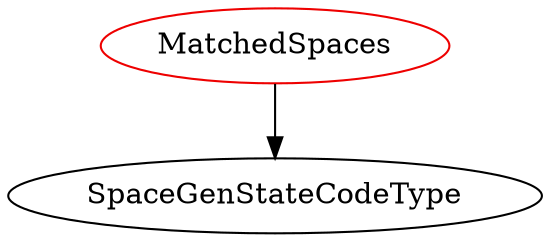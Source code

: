 digraph matchedspaces{
MatchedSpaces -> SpaceGenStateCodeType;
MatchedSpaces	[shape=oval, color=red2, label="MatchedSpaces"];
}
